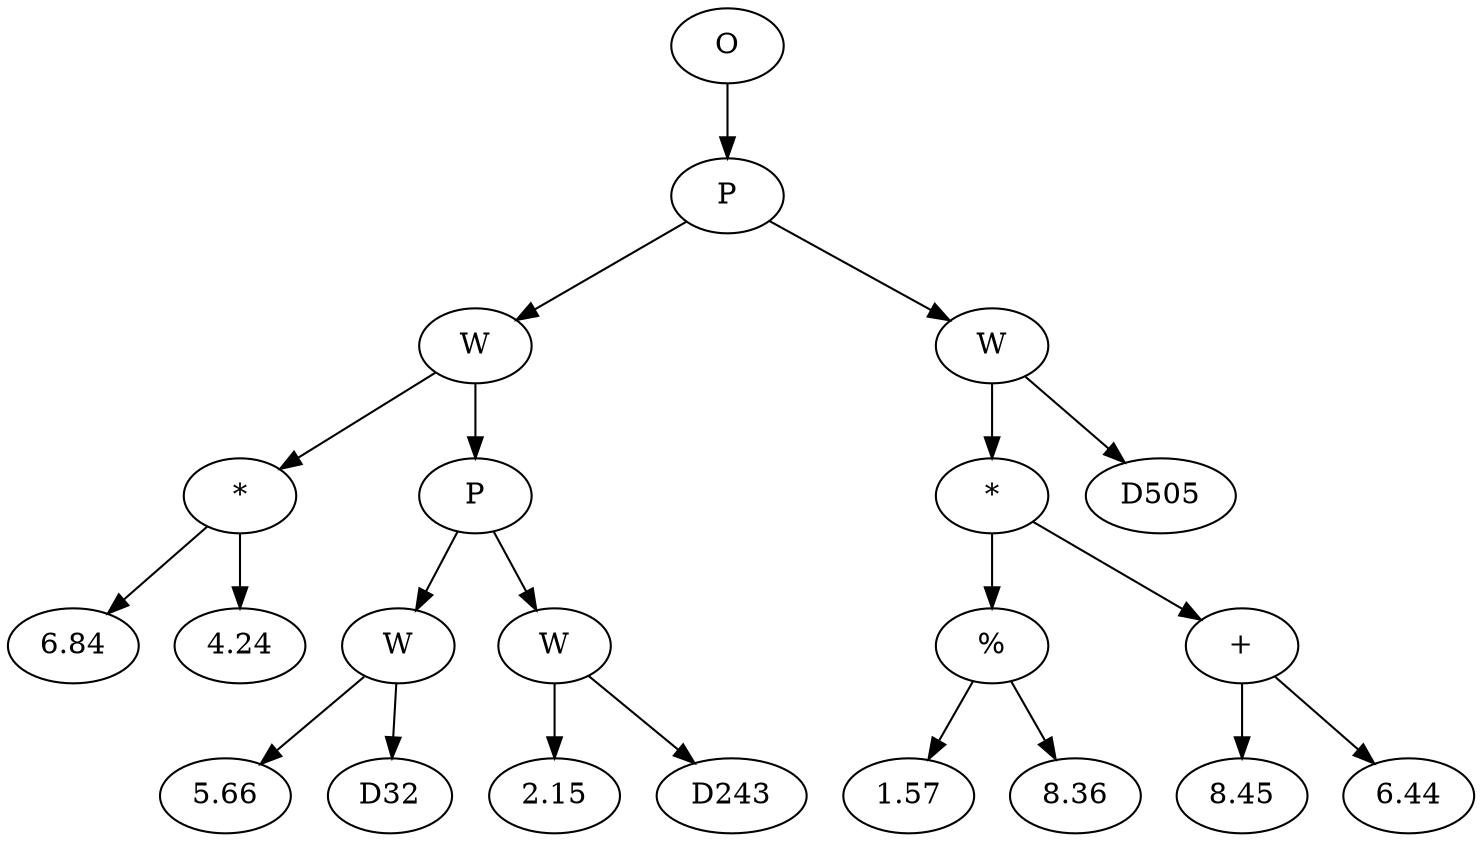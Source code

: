 // Tree
digraph {
	2964752 [label=O]
	2964753 [label=P]
	2964752 -> 2964753
	2964754 [label=W]
	2964753 -> 2964754
	2964755 [label="*"]
	2964754 -> 2964755
	2964756 [label=6.84]
	2964755 -> 2964756
	2964757 [label=4.24]
	2964755 -> 2964757
	2964758 [label=P]
	2964754 -> 2964758
	2964759 [label=W]
	2964758 -> 2964759
	2964760 [label=5.66]
	2964759 -> 2964760
	2964761 [label=D32]
	2964759 -> 2964761
	2964762 [label=W]
	2964758 -> 2964762
	2964763 [label=2.15]
	2964762 -> 2964763
	2964764 [label=D243]
	2964762 -> 2964764
	2964765 [label=W]
	2964753 -> 2964765
	2964766 [label="*"]
	2964765 -> 2964766
	2964767 [label="%"]
	2964766 -> 2964767
	2964768 [label=1.57]
	2964767 -> 2964768
	2964769 [label=8.36]
	2964767 -> 2964769
	2964770 [label="+"]
	2964766 -> 2964770
	2964771 [label=8.45]
	2964770 -> 2964771
	2964772 [label=6.44]
	2964770 -> 2964772
	2964773 [label=D505]
	2964765 -> 2964773
}
